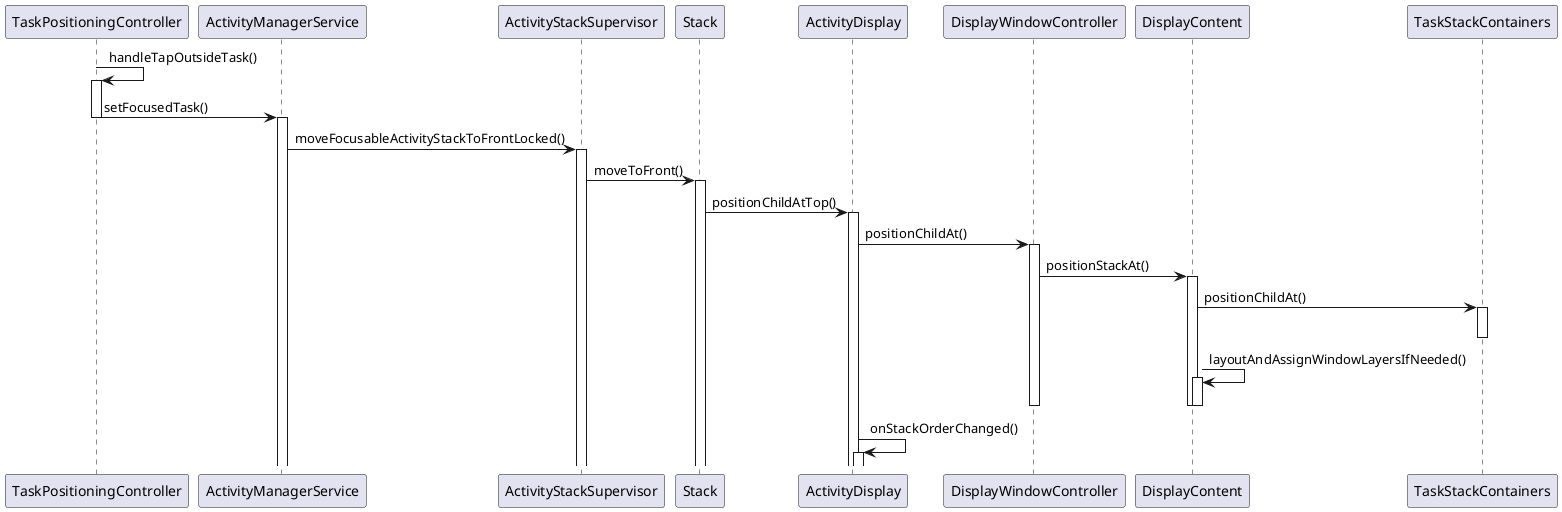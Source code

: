 @startuml
TaskPositioningController -> TaskPositioningController:handleTapOutsideTask()
activate TaskPositioningController
TaskPositioningController -> ActivityManagerService:setFocusedTask()
deactivate TaskPositioningController
activate ActivityManagerService
ActivityManagerService -> ActivityStackSupervisor:moveFocusableActivityStackToFrontLocked()
activate ActivityStackSupervisor
ActivityStackSupervisor -> Stack:moveToFront()
activate Stack
Stack -> ActivityDisplay:positionChildAtTop()
activate ActivityDisplay
ActivityDisplay -> DisplayWindowController:positionChildAt()
activate DisplayWindowController
DisplayWindowController -> DisplayContent:positionStackAt()
activate DisplayContent
DisplayContent -> TaskStackContainers:positionChildAt()
activate TaskStackContainers
deactivate TaskStackContainers
DisplayContent -> DisplayContent:layoutAndAssignWindowLayersIfNeeded()
activate DisplayContent
deactivate DisplayContent
deactivate DisplayContent
deactivate DisplayWindowController

ActivityDisplay -> ActivityDisplay:onStackOrderChanged()
activate ActivityDisplay

@enduml